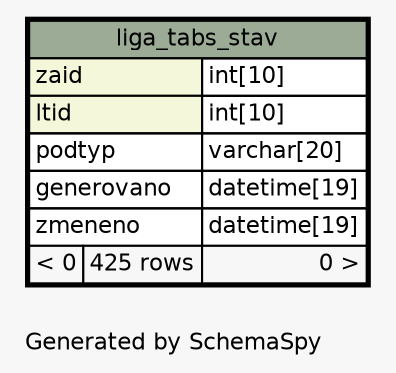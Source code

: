 // dot 2.38.0 on Mac OS X 10.9.4
// SchemaSpy rev 590
digraph "oneDegreeRelationshipsDiagram" {
  graph [
    rankdir="RL"
    bgcolor="#f7f7f7"
    label="\nGenerated by SchemaSpy"
    labeljust="l"
    nodesep="0.18"
    ranksep="0.46"
    fontname="Helvetica"
    fontsize="11"
  ];
  node [
    fontname="Helvetica"
    fontsize="11"
    shape="plaintext"
  ];
  edge [
    arrowsize="0.8"
  ];
  "liga_tabs_stav" [
    label=<
    <TABLE BORDER="2" CELLBORDER="1" CELLSPACING="0" BGCOLOR="#ffffff">
      <TR><TD COLSPAN="3" BGCOLOR="#9bab96" ALIGN="CENTER">liga_tabs_stav</TD></TR>
      <TR><TD PORT="zaid" COLSPAN="2" BGCOLOR="#f4f7da" ALIGN="LEFT">zaid</TD><TD PORT="zaid.type" ALIGN="LEFT">int[10]</TD></TR>
      <TR><TD PORT="ltid" COLSPAN="2" BGCOLOR="#f4f7da" ALIGN="LEFT">ltid</TD><TD PORT="ltid.type" ALIGN="LEFT">int[10]</TD></TR>
      <TR><TD PORT="podtyp" COLSPAN="2" ALIGN="LEFT">podtyp</TD><TD PORT="podtyp.type" ALIGN="LEFT">varchar[20]</TD></TR>
      <TR><TD PORT="generovano" COLSPAN="2" ALIGN="LEFT">generovano</TD><TD PORT="generovano.type" ALIGN="LEFT">datetime[19]</TD></TR>
      <TR><TD PORT="zmeneno" COLSPAN="2" ALIGN="LEFT">zmeneno</TD><TD PORT="zmeneno.type" ALIGN="LEFT">datetime[19]</TD></TR>
      <TR><TD ALIGN="LEFT" BGCOLOR="#f7f7f7">&lt; 0</TD><TD ALIGN="RIGHT" BGCOLOR="#f7f7f7">425 rows</TD><TD ALIGN="RIGHT" BGCOLOR="#f7f7f7">0 &gt;</TD></TR>
    </TABLE>>
    URL="liga_tabs_stav.html"
    tooltip="liga_tabs_stav"
  ];
}
